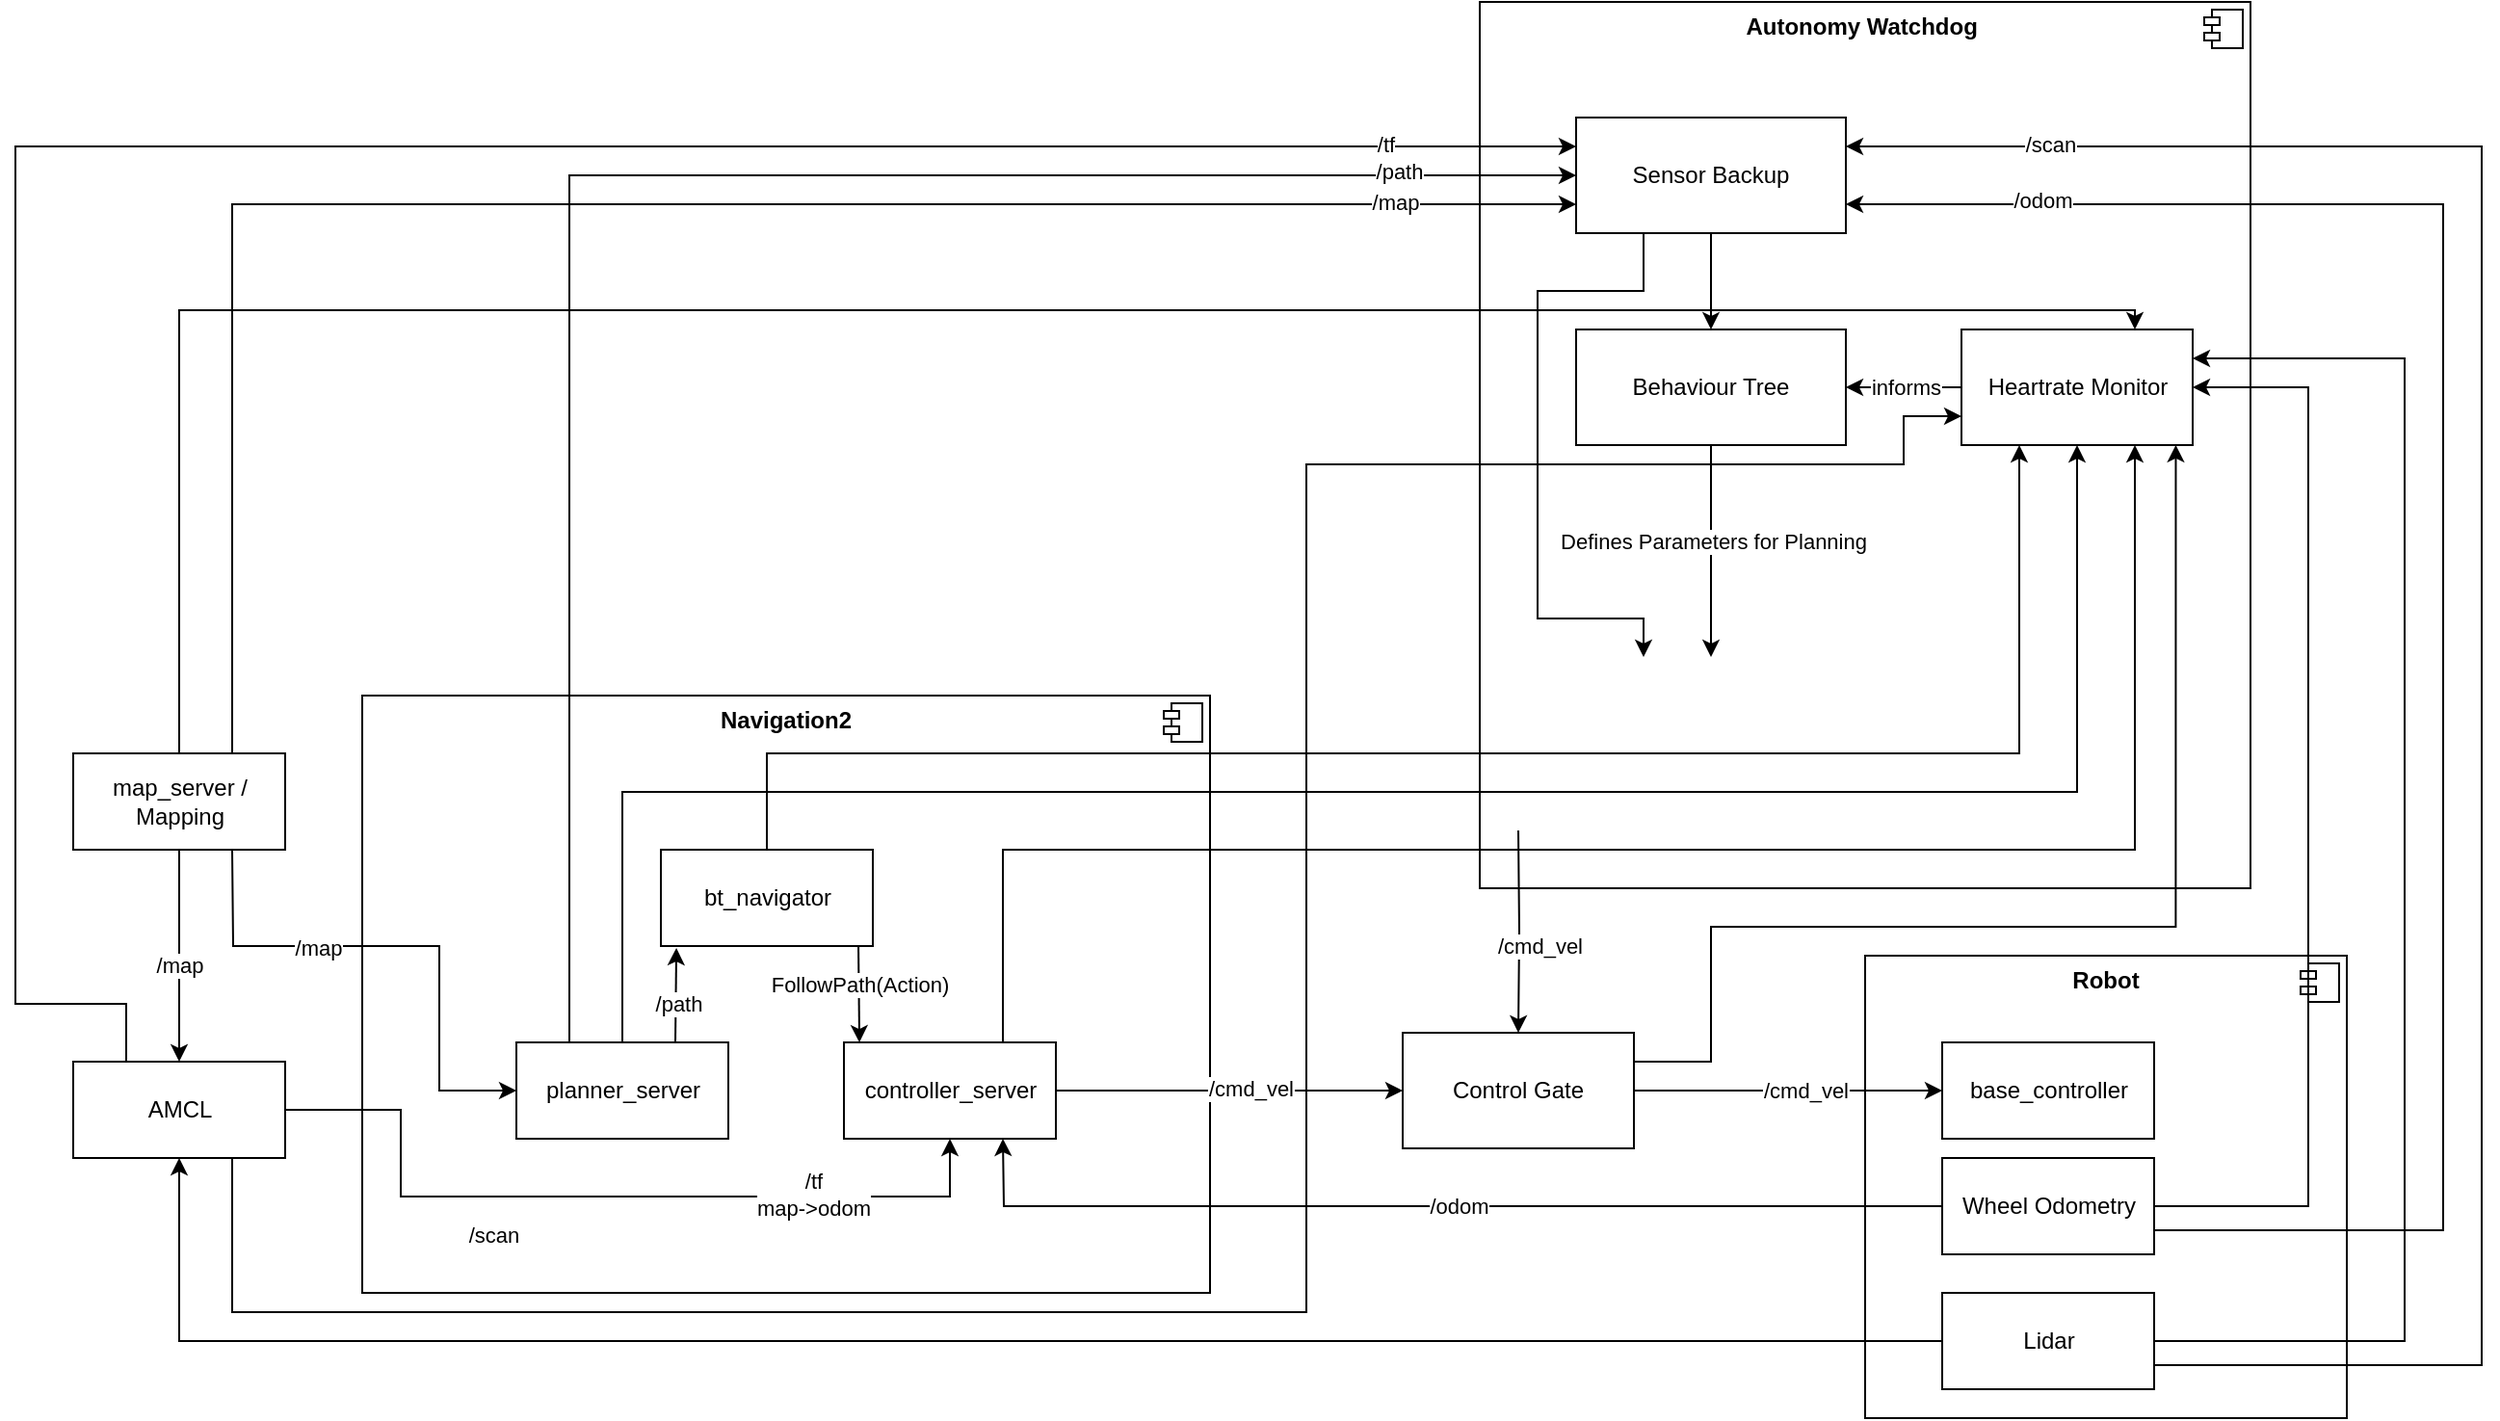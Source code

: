 <mxfile>
    <diagram id="HVmflJdejKAQhoo5Lnrt" name="Seite-1">
        <mxGraphModel dx="656" dy="1678" grid="1" gridSize="10" guides="1" tooltips="1" connect="1" arrows="1" fold="1" page="1" pageScale="1" pageWidth="827" pageHeight="1169" math="0" shadow="0">
            <root>
                <mxCell id="0"/>
                <mxCell id="1" parent="0"/>
                <mxCell id="1pLQQAhpk_TerMQ9mpoH-33" value="&lt;p style=&quot;margin: 0px ; margin-top: 6px ; text-align: center&quot;&gt;&lt;b&gt;Autonomy Watchdog&amp;nbsp;&lt;/b&gt;&lt;/p&gt;" style="align=left;overflow=fill;html=1;dropTarget=0;" parent="1" vertex="1">
                    <mxGeometry x="850" y="-100" width="400" height="460" as="geometry"/>
                </mxCell>
                <mxCell id="1pLQQAhpk_TerMQ9mpoH-34" value="" style="shape=component;jettyWidth=8;jettyHeight=4;" parent="1pLQQAhpk_TerMQ9mpoH-33" vertex="1">
                    <mxGeometry x="1" width="20" height="20" relative="1" as="geometry">
                        <mxPoint x="-24" y="4" as="offset"/>
                    </mxGeometry>
                </mxCell>
                <mxCell id="1pLQQAhpk_TerMQ9mpoH-23" value="&lt;p style=&quot;margin:0px;margin-top:6px;text-align:center;&quot;&gt;&lt;b&gt;Robot&lt;/b&gt;&lt;/p&gt;" style="align=left;overflow=fill;html=1;dropTarget=0;" parent="1" vertex="1">
                    <mxGeometry x="1050" y="395" width="250" height="240" as="geometry"/>
                </mxCell>
                <mxCell id="1pLQQAhpk_TerMQ9mpoH-24" value="" style="shape=component;jettyWidth=8;jettyHeight=4;" parent="1pLQQAhpk_TerMQ9mpoH-23" vertex="1">
                    <mxGeometry x="1" width="20" height="20" relative="1" as="geometry">
                        <mxPoint x="-24" y="4" as="offset"/>
                    </mxGeometry>
                </mxCell>
                <mxCell id="1pLQQAhpk_TerMQ9mpoH-2" value="&lt;p style=&quot;margin:0px;margin-top:6px;text-align:center;&quot;&gt;&lt;b&gt;Navigation2&lt;/b&gt;&lt;/p&gt;" style="align=left;overflow=fill;html=1;dropTarget=0;" parent="1" vertex="1">
                    <mxGeometry x="270" y="260" width="440" height="310" as="geometry"/>
                </mxCell>
                <mxCell id="1pLQQAhpk_TerMQ9mpoH-3" value="" style="shape=component;jettyWidth=8;jettyHeight=4;" parent="1pLQQAhpk_TerMQ9mpoH-2" vertex="1">
                    <mxGeometry x="1" width="20" height="20" relative="1" as="geometry">
                        <mxPoint x="-24" y="4" as="offset"/>
                    </mxGeometry>
                </mxCell>
                <mxCell id="1pLQQAhpk_TerMQ9mpoH-49" style="edgeStyle=orthogonalEdgeStyle;rounded=0;orthogonalLoop=1;jettySize=auto;html=1;exitX=0.5;exitY=0;exitDx=0;exitDy=0;entryX=0.25;entryY=1;entryDx=0;entryDy=0;" parent="1" source="1pLQQAhpk_TerMQ9mpoH-4" target="1pLQQAhpk_TerMQ9mpoH-43" edge="1">
                    <mxGeometry relative="1" as="geometry">
                        <Array as="points">
                            <mxPoint x="480" y="290"/>
                            <mxPoint x="1130" y="290"/>
                        </Array>
                    </mxGeometry>
                </mxCell>
                <mxCell id="1pLQQAhpk_TerMQ9mpoH-4" value="bt_navigator" style="html=1;" parent="1" vertex="1">
                    <mxGeometry x="425" y="340" width="110" height="50" as="geometry"/>
                </mxCell>
                <mxCell id="1pLQQAhpk_TerMQ9mpoH-47" style="edgeStyle=orthogonalEdgeStyle;rounded=0;orthogonalLoop=1;jettySize=auto;html=1;exitX=0.5;exitY=0;exitDx=0;exitDy=0;entryX=0.5;entryY=1;entryDx=0;entryDy=0;" parent="1" source="1pLQQAhpk_TerMQ9mpoH-5" target="1pLQQAhpk_TerMQ9mpoH-43" edge="1">
                    <mxGeometry relative="1" as="geometry">
                        <Array as="points">
                            <mxPoint x="405" y="310"/>
                            <mxPoint x="1160" y="310"/>
                        </Array>
                    </mxGeometry>
                </mxCell>
                <mxCell id="1pLQQAhpk_TerMQ9mpoH-68" style="edgeStyle=orthogonalEdgeStyle;rounded=0;orthogonalLoop=1;jettySize=auto;html=1;exitX=0.25;exitY=0;exitDx=0;exitDy=0;entryX=0;entryY=0.5;entryDx=0;entryDy=0;" parent="1" source="1pLQQAhpk_TerMQ9mpoH-5" target="1pLQQAhpk_TerMQ9mpoH-61" edge="1">
                    <mxGeometry relative="1" as="geometry"/>
                </mxCell>
                <mxCell id="1pLQQAhpk_TerMQ9mpoH-69" value="/path" style="edgeLabel;html=1;align=center;verticalAlign=middle;resizable=0;points=[];" parent="1pLQQAhpk_TerMQ9mpoH-68" vertex="1" connectable="0">
                    <mxGeometry x="0.809" y="2" relative="1" as="geometry">
                        <mxPoint x="1" as="offset"/>
                    </mxGeometry>
                </mxCell>
                <mxCell id="1pLQQAhpk_TerMQ9mpoH-5" value="planner_server" style="html=1;" parent="1" vertex="1">
                    <mxGeometry x="350" y="440" width="110" height="50" as="geometry"/>
                </mxCell>
                <mxCell id="1pLQQAhpk_TerMQ9mpoH-48" style="edgeStyle=orthogonalEdgeStyle;rounded=0;orthogonalLoop=1;jettySize=auto;html=1;exitX=0.75;exitY=0;exitDx=0;exitDy=0;entryX=0.75;entryY=1;entryDx=0;entryDy=0;" parent="1" source="1pLQQAhpk_TerMQ9mpoH-6" target="1pLQQAhpk_TerMQ9mpoH-43" edge="1">
                    <mxGeometry relative="1" as="geometry">
                        <Array as="points">
                            <mxPoint x="603" y="340"/>
                            <mxPoint x="1190" y="340"/>
                        </Array>
                    </mxGeometry>
                </mxCell>
                <mxCell id="1pLQQAhpk_TerMQ9mpoH-6" value="controller_server" style="html=1;" parent="1" vertex="1">
                    <mxGeometry x="520" y="440" width="110" height="50" as="geometry"/>
                </mxCell>
                <mxCell id="1pLQQAhpk_TerMQ9mpoH-7" value="" style="endArrow=classic;html=1;rounded=0;exitX=0.75;exitY=0;exitDx=0;exitDy=0;entryX=0.073;entryY=1.02;entryDx=0;entryDy=0;entryPerimeter=0;" parent="1" source="1pLQQAhpk_TerMQ9mpoH-5" target="1pLQQAhpk_TerMQ9mpoH-4" edge="1">
                    <mxGeometry width="50" height="50" relative="1" as="geometry">
                        <mxPoint x="360" y="440" as="sourcePoint"/>
                        <mxPoint x="410" y="390" as="targetPoint"/>
                    </mxGeometry>
                </mxCell>
                <mxCell id="1pLQQAhpk_TerMQ9mpoH-8" value="/path" style="edgeLabel;html=1;align=center;verticalAlign=middle;resizable=0;points=[];" parent="1pLQQAhpk_TerMQ9mpoH-7" vertex="1" connectable="0">
                    <mxGeometry x="-0.183" y="-1" relative="1" as="geometry">
                        <mxPoint as="offset"/>
                    </mxGeometry>
                </mxCell>
                <mxCell id="1pLQQAhpk_TerMQ9mpoH-10" value="" style="endArrow=classic;html=1;rounded=0;exitX=0.932;exitY=1.01;exitDx=0;exitDy=0;exitPerimeter=0;entryX=0.073;entryY=0.001;entryDx=0;entryDy=0;entryPerimeter=0;" parent="1" source="1pLQQAhpk_TerMQ9mpoH-4" target="1pLQQAhpk_TerMQ9mpoH-6" edge="1">
                    <mxGeometry width="50" height="50" relative="1" as="geometry">
                        <mxPoint x="510" y="450" as="sourcePoint"/>
                        <mxPoint x="560" y="400" as="targetPoint"/>
                    </mxGeometry>
                </mxCell>
                <mxCell id="1pLQQAhpk_TerMQ9mpoH-11" value="FollowPath(Action)" style="edgeLabel;html=1;align=center;verticalAlign=middle;resizable=0;points=[];" parent="1pLQQAhpk_TerMQ9mpoH-10" vertex="1" connectable="0">
                    <mxGeometry x="-0.23" relative="1" as="geometry">
                        <mxPoint as="offset"/>
                    </mxGeometry>
                </mxCell>
                <mxCell id="1pLQQAhpk_TerMQ9mpoH-64" style="edgeStyle=orthogonalEdgeStyle;rounded=0;orthogonalLoop=1;jettySize=auto;html=1;exitX=0.75;exitY=1;exitDx=0;exitDy=0;entryX=0;entryY=0.75;entryDx=0;entryDy=0;" parent="1" source="1pLQQAhpk_TerMQ9mpoH-12" target="1pLQQAhpk_TerMQ9mpoH-43" edge="1">
                    <mxGeometry relative="1" as="geometry">
                        <Array as="points">
                            <mxPoint x="203" y="580"/>
                            <mxPoint x="760" y="580"/>
                            <mxPoint x="760" y="140"/>
                            <mxPoint x="1070" y="140"/>
                            <mxPoint x="1070" y="115"/>
                        </Array>
                    </mxGeometry>
                </mxCell>
                <mxCell id="1pLQQAhpk_TerMQ9mpoH-71" style="edgeStyle=orthogonalEdgeStyle;rounded=0;orthogonalLoop=1;jettySize=auto;html=1;exitX=0.25;exitY=0;exitDx=0;exitDy=0;entryX=0;entryY=0.25;entryDx=0;entryDy=0;" parent="1" source="1pLQQAhpk_TerMQ9mpoH-12" target="1pLQQAhpk_TerMQ9mpoH-61" edge="1">
                    <mxGeometry relative="1" as="geometry">
                        <Array as="points">
                            <mxPoint x="148" y="420"/>
                            <mxPoint x="90" y="420"/>
                            <mxPoint x="90" y="-25"/>
                        </Array>
                    </mxGeometry>
                </mxCell>
                <mxCell id="1pLQQAhpk_TerMQ9mpoH-72" value="/tf" style="edgeLabel;html=1;align=center;verticalAlign=middle;resizable=0;points=[];" parent="1pLQQAhpk_TerMQ9mpoH-71" vertex="1" connectable="0">
                    <mxGeometry x="0.85" y="1" relative="1" as="geometry">
                        <mxPoint x="1" as="offset"/>
                    </mxGeometry>
                </mxCell>
                <mxCell id="1pLQQAhpk_TerMQ9mpoH-12" value="AMCL" style="html=1;" parent="1" vertex="1">
                    <mxGeometry x="120" y="450" width="110" height="50" as="geometry"/>
                </mxCell>
                <mxCell id="1pLQQAhpk_TerMQ9mpoH-45" style="edgeStyle=orthogonalEdgeStyle;rounded=0;orthogonalLoop=1;jettySize=auto;html=1;exitX=1;exitY=0.5;exitDx=0;exitDy=0;entryX=1;entryY=0.25;entryDx=0;entryDy=0;" parent="1" source="1pLQQAhpk_TerMQ9mpoH-13" target="1pLQQAhpk_TerMQ9mpoH-43" edge="1">
                    <mxGeometry relative="1" as="geometry">
                        <Array as="points">
                            <mxPoint x="1330" y="595"/>
                            <mxPoint x="1330" y="85"/>
                        </Array>
                    </mxGeometry>
                </mxCell>
                <mxCell id="1pLQQAhpk_TerMQ9mpoH-62" style="edgeStyle=orthogonalEdgeStyle;rounded=0;orthogonalLoop=1;jettySize=auto;html=1;exitX=1;exitY=0.75;exitDx=0;exitDy=0;entryX=1;entryY=0.25;entryDx=0;entryDy=0;" parent="1" source="1pLQQAhpk_TerMQ9mpoH-13" target="1pLQQAhpk_TerMQ9mpoH-61" edge="1">
                    <mxGeometry relative="1" as="geometry">
                        <Array as="points">
                            <mxPoint x="1370" y="608"/>
                            <mxPoint x="1370" y="-25"/>
                        </Array>
                    </mxGeometry>
                </mxCell>
                <mxCell id="1pLQQAhpk_TerMQ9mpoH-63" value="/scan" style="edgeLabel;html=1;align=center;verticalAlign=middle;resizable=0;points=[];" parent="1pLQQAhpk_TerMQ9mpoH-62" vertex="1" connectable="0">
                    <mxGeometry x="0.813" y="-1" relative="1" as="geometry">
                        <mxPoint as="offset"/>
                    </mxGeometry>
                </mxCell>
                <mxCell id="1pLQQAhpk_TerMQ9mpoH-13" value="Lidar" style="html=1;" parent="1" vertex="1">
                    <mxGeometry x="1090" y="570" width="110" height="50" as="geometry"/>
                </mxCell>
                <mxCell id="1pLQQAhpk_TerMQ9mpoH-14" value="" style="endArrow=classic;html=1;rounded=0;exitX=0;exitY=0.5;exitDx=0;exitDy=0;entryX=0.5;entryY=1;entryDx=0;entryDy=0;" parent="1" source="1pLQQAhpk_TerMQ9mpoH-13" target="1pLQQAhpk_TerMQ9mpoH-12" edge="1">
                    <mxGeometry width="50" height="50" relative="1" as="geometry">
                        <mxPoint x="140" y="510" as="sourcePoint"/>
                        <mxPoint x="190" y="460" as="targetPoint"/>
                        <Array as="points">
                            <mxPoint x="175" y="595"/>
                        </Array>
                    </mxGeometry>
                </mxCell>
                <mxCell id="1pLQQAhpk_TerMQ9mpoH-15" value="/scan" style="edgeLabel;html=1;align=center;verticalAlign=middle;resizable=0;points=[];" parent="1pLQQAhpk_TerMQ9mpoH-14" vertex="1" connectable="0">
                    <mxGeometry x="-0.21" y="-1" relative="1" as="geometry">
                        <mxPoint x="-353" y="-54" as="offset"/>
                    </mxGeometry>
                </mxCell>
                <mxCell id="1pLQQAhpk_TerMQ9mpoH-46" style="edgeStyle=orthogonalEdgeStyle;rounded=0;orthogonalLoop=1;jettySize=auto;html=1;exitX=0.5;exitY=0;exitDx=0;exitDy=0;entryX=0.75;entryY=0;entryDx=0;entryDy=0;" parent="1" source="1pLQQAhpk_TerMQ9mpoH-16" target="1pLQQAhpk_TerMQ9mpoH-43" edge="1">
                    <mxGeometry relative="1" as="geometry">
                        <Array as="points">
                            <mxPoint x="175" y="60"/>
                            <mxPoint x="1190" y="60"/>
                        </Array>
                    </mxGeometry>
                </mxCell>
                <mxCell id="1pLQQAhpk_TerMQ9mpoH-73" style="edgeStyle=orthogonalEdgeStyle;rounded=0;orthogonalLoop=1;jettySize=auto;html=1;exitX=0.75;exitY=0;exitDx=0;exitDy=0;entryX=0;entryY=0.75;entryDx=0;entryDy=0;" parent="1" source="1pLQQAhpk_TerMQ9mpoH-16" target="1pLQQAhpk_TerMQ9mpoH-61" edge="1">
                    <mxGeometry relative="1" as="geometry"/>
                </mxCell>
                <mxCell id="1pLQQAhpk_TerMQ9mpoH-74" value="/map" style="edgeLabel;html=1;align=center;verticalAlign=middle;resizable=0;points=[];" parent="1pLQQAhpk_TerMQ9mpoH-73" vertex="1" connectable="0">
                    <mxGeometry x="0.807" y="1" relative="1" as="geometry">
                        <mxPoint x="1" as="offset"/>
                    </mxGeometry>
                </mxCell>
                <mxCell id="1pLQQAhpk_TerMQ9mpoH-16" value="map_server / &lt;br&gt;Mapping" style="html=1;" parent="1" vertex="1">
                    <mxGeometry x="120" y="290" width="110" height="50" as="geometry"/>
                </mxCell>
                <mxCell id="1pLQQAhpk_TerMQ9mpoH-17" value="" style="endArrow=classic;html=1;rounded=0;exitX=0.5;exitY=1;exitDx=0;exitDy=0;entryX=0.5;entryY=0;entryDx=0;entryDy=0;" parent="1" source="1pLQQAhpk_TerMQ9mpoH-16" target="1pLQQAhpk_TerMQ9mpoH-12" edge="1">
                    <mxGeometry width="50" height="50" relative="1" as="geometry">
                        <mxPoint x="150" y="400" as="sourcePoint"/>
                        <mxPoint x="200" y="350" as="targetPoint"/>
                    </mxGeometry>
                </mxCell>
                <mxCell id="1pLQQAhpk_TerMQ9mpoH-18" value="/map" style="edgeLabel;html=1;align=center;verticalAlign=middle;resizable=0;points=[];" parent="1pLQQAhpk_TerMQ9mpoH-17" vertex="1" connectable="0">
                    <mxGeometry x="0.248" y="-2" relative="1" as="geometry">
                        <mxPoint x="2" y="-9" as="offset"/>
                    </mxGeometry>
                </mxCell>
                <mxCell id="1pLQQAhpk_TerMQ9mpoH-20" value="" style="endArrow=classic;html=1;rounded=0;exitX=1;exitY=0.5;exitDx=0;exitDy=0;entryX=0.5;entryY=1;entryDx=0;entryDy=0;" parent="1" source="1pLQQAhpk_TerMQ9mpoH-12" target="1pLQQAhpk_TerMQ9mpoH-6" edge="1">
                    <mxGeometry width="50" height="50" relative="1" as="geometry">
                        <mxPoint x="270" y="470" as="sourcePoint"/>
                        <mxPoint x="320" y="420" as="targetPoint"/>
                        <Array as="points">
                            <mxPoint x="290" y="475"/>
                            <mxPoint x="290" y="520"/>
                            <mxPoint x="575" y="520"/>
                        </Array>
                    </mxGeometry>
                </mxCell>
                <mxCell id="1pLQQAhpk_TerMQ9mpoH-21" value="/tf&lt;br&gt;map-&amp;gt;odom" style="edgeLabel;html=1;align=center;verticalAlign=middle;resizable=0;points=[];" parent="1pLQQAhpk_TerMQ9mpoH-20" vertex="1" connectable="0">
                    <mxGeometry x="0.077" y="1" relative="1" as="geometry">
                        <mxPoint x="93" as="offset"/>
                    </mxGeometry>
                </mxCell>
                <mxCell id="1pLQQAhpk_TerMQ9mpoH-25" value="base_controller" style="html=1;" parent="1" vertex="1">
                    <mxGeometry x="1090" y="440" width="110" height="50" as="geometry"/>
                </mxCell>
                <mxCell id="1pLQQAhpk_TerMQ9mpoH-9" value="" style="endArrow=classic;html=1;rounded=0;exitX=1;exitY=0.5;exitDx=0;exitDy=0;entryX=0;entryY=0.5;entryDx=0;entryDy=0;" parent="1" source="1pLQQAhpk_TerMQ9mpoH-6" target="1pLQQAhpk_TerMQ9mpoH-52" edge="1">
                    <mxGeometry width="50" height="50" relative="1" as="geometry">
                        <mxPoint x="650" y="470" as="sourcePoint"/>
                        <mxPoint x="770" y="465" as="targetPoint"/>
                    </mxGeometry>
                </mxCell>
                <mxCell id="1pLQQAhpk_TerMQ9mpoH-26" value="/cmd_vel" style="edgeLabel;html=1;align=center;verticalAlign=middle;resizable=0;points=[];" parent="1pLQQAhpk_TerMQ9mpoH-9" vertex="1" connectable="0">
                    <mxGeometry x="0.116" y="1" relative="1" as="geometry">
                        <mxPoint as="offset"/>
                    </mxGeometry>
                </mxCell>
                <mxCell id="1pLQQAhpk_TerMQ9mpoH-44" style="edgeStyle=orthogonalEdgeStyle;rounded=0;orthogonalLoop=1;jettySize=auto;html=1;exitX=1;exitY=0.5;exitDx=0;exitDy=0;entryX=1;entryY=0.5;entryDx=0;entryDy=0;" parent="1" source="1pLQQAhpk_TerMQ9mpoH-28" target="1pLQQAhpk_TerMQ9mpoH-43" edge="1">
                    <mxGeometry relative="1" as="geometry">
                        <Array as="points">
                            <mxPoint x="1280" y="525"/>
                            <mxPoint x="1280" y="100"/>
                        </Array>
                    </mxGeometry>
                </mxCell>
                <mxCell id="1pLQQAhpk_TerMQ9mpoH-65" style="edgeStyle=orthogonalEdgeStyle;rounded=0;orthogonalLoop=1;jettySize=auto;html=1;exitX=1;exitY=0.75;exitDx=0;exitDy=0;entryX=1;entryY=0.75;entryDx=0;entryDy=0;" parent="1" source="1pLQQAhpk_TerMQ9mpoH-28" target="1pLQQAhpk_TerMQ9mpoH-61" edge="1">
                    <mxGeometry relative="1" as="geometry">
                        <Array as="points">
                            <mxPoint x="1350" y="538"/>
                            <mxPoint x="1350" y="5"/>
                        </Array>
                    </mxGeometry>
                </mxCell>
                <mxCell id="1pLQQAhpk_TerMQ9mpoH-70" value="/odom" style="edgeLabel;html=1;align=center;verticalAlign=middle;resizable=0;points=[];" parent="1pLQQAhpk_TerMQ9mpoH-65" vertex="1" connectable="0">
                    <mxGeometry x="0.796" y="-2" relative="1" as="geometry">
                        <mxPoint x="1" as="offset"/>
                    </mxGeometry>
                </mxCell>
                <mxCell id="1pLQQAhpk_TerMQ9mpoH-28" value="Wheel Odometry" style="html=1;" parent="1" vertex="1">
                    <mxGeometry x="1090" y="500" width="110" height="50" as="geometry"/>
                </mxCell>
                <mxCell id="1pLQQAhpk_TerMQ9mpoH-29" value="" style="endArrow=classic;html=1;rounded=0;exitX=0;exitY=0.5;exitDx=0;exitDy=0;entryX=0.75;entryY=1;entryDx=0;entryDy=0;" parent="1" source="1pLQQAhpk_TerMQ9mpoH-28" target="1pLQQAhpk_TerMQ9mpoH-6" edge="1">
                    <mxGeometry width="50" height="50" relative="1" as="geometry">
                        <mxPoint x="630" y="550" as="sourcePoint"/>
                        <mxPoint x="680" y="500" as="targetPoint"/>
                        <Array as="points">
                            <mxPoint x="603" y="525"/>
                        </Array>
                    </mxGeometry>
                </mxCell>
                <mxCell id="1pLQQAhpk_TerMQ9mpoH-30" value="/odom" style="edgeLabel;html=1;align=center;verticalAlign=middle;resizable=0;points=[];" parent="1pLQQAhpk_TerMQ9mpoH-29" vertex="1" connectable="0">
                    <mxGeometry x="-0.036" relative="1" as="geometry">
                        <mxPoint as="offset"/>
                    </mxGeometry>
                </mxCell>
                <mxCell id="1pLQQAhpk_TerMQ9mpoH-31" value="" style="endArrow=classic;html=1;rounded=0;exitX=0.75;exitY=1;exitDx=0;exitDy=0;entryX=0;entryY=0.5;entryDx=0;entryDy=0;" parent="1" source="1pLQQAhpk_TerMQ9mpoH-16" target="1pLQQAhpk_TerMQ9mpoH-5" edge="1">
                    <mxGeometry width="50" height="50" relative="1" as="geometry">
                        <mxPoint x="250" y="410" as="sourcePoint"/>
                        <mxPoint x="300" y="360" as="targetPoint"/>
                        <Array as="points">
                            <mxPoint x="203" y="390"/>
                            <mxPoint x="310" y="390"/>
                            <mxPoint x="310" y="465"/>
                        </Array>
                    </mxGeometry>
                </mxCell>
                <mxCell id="1pLQQAhpk_TerMQ9mpoH-32" value="/map" style="edgeLabel;html=1;align=center;verticalAlign=middle;resizable=0;points=[];" parent="1pLQQAhpk_TerMQ9mpoH-31" vertex="1" connectable="0">
                    <mxGeometry x="-0.311" y="-1" relative="1" as="geometry">
                        <mxPoint as="offset"/>
                    </mxGeometry>
                </mxCell>
                <mxCell id="1pLQQAhpk_TerMQ9mpoH-38" style="edgeStyle=orthogonalEdgeStyle;rounded=0;orthogonalLoop=1;jettySize=auto;html=1;exitX=0.5;exitY=1;exitDx=0;exitDy=0;" parent="1" source="1pLQQAhpk_TerMQ9mpoH-35" edge="1">
                    <mxGeometry relative="1" as="geometry">
                        <mxPoint x="970" y="240" as="targetPoint"/>
                    </mxGeometry>
                </mxCell>
                <mxCell id="1pLQQAhpk_TerMQ9mpoH-39" value="Defines Parameters for Planning" style="edgeLabel;html=1;align=center;verticalAlign=middle;resizable=0;points=[];" parent="1pLQQAhpk_TerMQ9mpoH-38" vertex="1" connectable="0">
                    <mxGeometry x="0.236" y="1" relative="1" as="geometry">
                        <mxPoint x="-1" y="-18" as="offset"/>
                    </mxGeometry>
                </mxCell>
                <mxCell id="1pLQQAhpk_TerMQ9mpoH-35" value="Behaviour Tree" style="rounded=0;whiteSpace=wrap;html=1;" parent="1" vertex="1">
                    <mxGeometry x="900" y="70" width="140" height="60" as="geometry"/>
                </mxCell>
                <mxCell id="1pLQQAhpk_TerMQ9mpoH-53" style="edgeStyle=orthogonalEdgeStyle;rounded=0;orthogonalLoop=1;jettySize=auto;html=1;entryX=0.5;entryY=0;entryDx=0;entryDy=0;" parent="1" target="1pLQQAhpk_TerMQ9mpoH-52" edge="1">
                    <mxGeometry relative="1" as="geometry">
                        <mxPoint x="870" y="330" as="sourcePoint"/>
                    </mxGeometry>
                </mxCell>
                <mxCell id="1pLQQAhpk_TerMQ9mpoH-56" value="/cmd_vel" style="edgeLabel;html=1;align=center;verticalAlign=middle;resizable=0;points=[];" parent="1pLQQAhpk_TerMQ9mpoH-53" vertex="1" connectable="0">
                    <mxGeometry x="0.141" y="1" relative="1" as="geometry">
                        <mxPoint x="10" as="offset"/>
                    </mxGeometry>
                </mxCell>
                <mxCell id="1pLQQAhpk_TerMQ9mpoH-50" style="edgeStyle=orthogonalEdgeStyle;rounded=0;orthogonalLoop=1;jettySize=auto;html=1;exitX=0;exitY=0.5;exitDx=0;exitDy=0;entryX=1;entryY=0.5;entryDx=0;entryDy=0;" parent="1" source="1pLQQAhpk_TerMQ9mpoH-43" target="1pLQQAhpk_TerMQ9mpoH-35" edge="1">
                    <mxGeometry relative="1" as="geometry"/>
                </mxCell>
                <mxCell id="1pLQQAhpk_TerMQ9mpoH-51" value="informs" style="edgeLabel;html=1;align=center;verticalAlign=middle;resizable=0;points=[];" parent="1pLQQAhpk_TerMQ9mpoH-50" vertex="1" connectable="0">
                    <mxGeometry x="0.287" y="1" relative="1" as="geometry">
                        <mxPoint x="9" y="-1" as="offset"/>
                    </mxGeometry>
                </mxCell>
                <mxCell id="1pLQQAhpk_TerMQ9mpoH-43" value="Heartrate Monitor" style="html=1;" parent="1" vertex="1">
                    <mxGeometry x="1100" y="70" width="120" height="60" as="geometry"/>
                </mxCell>
                <mxCell id="1pLQQAhpk_TerMQ9mpoH-54" style="edgeStyle=orthogonalEdgeStyle;rounded=0;orthogonalLoop=1;jettySize=auto;html=1;exitX=1;exitY=0.5;exitDx=0;exitDy=0;entryX=0;entryY=0.5;entryDx=0;entryDy=0;" parent="1" source="1pLQQAhpk_TerMQ9mpoH-52" target="1pLQQAhpk_TerMQ9mpoH-25" edge="1">
                    <mxGeometry relative="1" as="geometry"/>
                </mxCell>
                <mxCell id="1pLQQAhpk_TerMQ9mpoH-55" value="/cmd_vel" style="edgeLabel;html=1;align=center;verticalAlign=middle;resizable=0;points=[];" parent="1pLQQAhpk_TerMQ9mpoH-54" vertex="1" connectable="0">
                    <mxGeometry x="0.11" relative="1" as="geometry">
                        <mxPoint as="offset"/>
                    </mxGeometry>
                </mxCell>
                <mxCell id="1pLQQAhpk_TerMQ9mpoH-57" style="edgeStyle=orthogonalEdgeStyle;rounded=0;orthogonalLoop=1;jettySize=auto;html=1;exitX=1;exitY=0.25;exitDx=0;exitDy=0;entryX=0.927;entryY=0.999;entryDx=0;entryDy=0;entryPerimeter=0;" parent="1" source="1pLQQAhpk_TerMQ9mpoH-52" target="1pLQQAhpk_TerMQ9mpoH-43" edge="1">
                    <mxGeometry relative="1" as="geometry">
                        <Array as="points">
                            <mxPoint x="970" y="450"/>
                            <mxPoint x="970" y="380"/>
                            <mxPoint x="1211" y="380"/>
                        </Array>
                    </mxGeometry>
                </mxCell>
                <mxCell id="1pLQQAhpk_TerMQ9mpoH-52" value="Control Gate" style="rounded=0;whiteSpace=wrap;html=1;" parent="1" vertex="1">
                    <mxGeometry x="810" y="435" width="120" height="60" as="geometry"/>
                </mxCell>
                <mxCell id="1pLQQAhpk_TerMQ9mpoH-66" style="edgeStyle=orthogonalEdgeStyle;rounded=0;orthogonalLoop=1;jettySize=auto;html=1;exitX=0.5;exitY=1;exitDx=0;exitDy=0;entryX=0.5;entryY=0;entryDx=0;entryDy=0;" parent="1" source="1pLQQAhpk_TerMQ9mpoH-61" target="1pLQQAhpk_TerMQ9mpoH-35" edge="1">
                    <mxGeometry relative="1" as="geometry"/>
                </mxCell>
                <mxCell id="1pLQQAhpk_TerMQ9mpoH-67" style="edgeStyle=orthogonalEdgeStyle;rounded=0;orthogonalLoop=1;jettySize=auto;html=1;exitX=0.25;exitY=1;exitDx=0;exitDy=0;entryX=0.25;entryY=0;entryDx=0;entryDy=0;" parent="1" source="1pLQQAhpk_TerMQ9mpoH-61" edge="1">
                    <mxGeometry relative="1" as="geometry">
                        <Array as="points">
                            <mxPoint x="935" y="50"/>
                            <mxPoint x="880" y="50"/>
                            <mxPoint x="880" y="220"/>
                            <mxPoint x="935" y="220"/>
                        </Array>
                        <mxPoint x="935" y="240" as="targetPoint"/>
                    </mxGeometry>
                </mxCell>
                <mxCell id="1pLQQAhpk_TerMQ9mpoH-61" value="Sensor Backup" style="rounded=0;whiteSpace=wrap;html=1;" parent="1" vertex="1">
                    <mxGeometry x="900" y="-40" width="140" height="60" as="geometry"/>
                </mxCell>
            </root>
        </mxGraphModel>
    </diagram>
</mxfile>